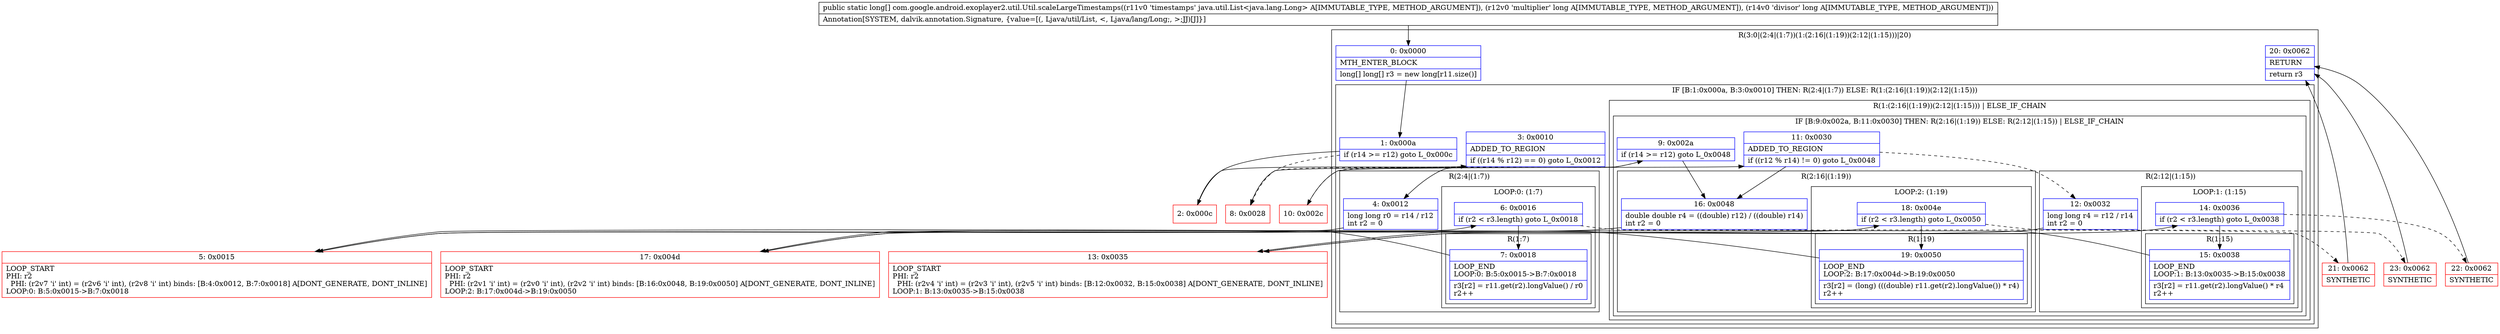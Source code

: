 digraph "CFG forcom.google.android.exoplayer2.util.Util.scaleLargeTimestamps(Ljava\/util\/List;JJ)[J" {
subgraph cluster_Region_1635053494 {
label = "R(3:0|(2:4|(1:7))(1:(2:16|(1:19))(2:12|(1:15)))|20)";
node [shape=record,color=blue];
Node_0 [shape=record,label="{0\:\ 0x0000|MTH_ENTER_BLOCK\l|long[] long[] r3 = new long[r11.size()]\l}"];
subgraph cluster_IfRegion_1789193900 {
label = "IF [B:1:0x000a, B:3:0x0010] THEN: R(2:4|(1:7)) ELSE: R(1:(2:16|(1:19))(2:12|(1:15)))";
node [shape=record,color=blue];
Node_1 [shape=record,label="{1\:\ 0x000a|if (r14 \>= r12) goto L_0x000c\l}"];
Node_3 [shape=record,label="{3\:\ 0x0010|ADDED_TO_REGION\l|if ((r14 % r12) == 0) goto L_0x0012\l}"];
subgraph cluster_Region_16564267 {
label = "R(2:4|(1:7))";
node [shape=record,color=blue];
Node_4 [shape=record,label="{4\:\ 0x0012|long long r0 = r14 \/ r12\lint r2 = 0\l}"];
subgraph cluster_LoopRegion_1065727217 {
label = "LOOP:0: (1:7)";
node [shape=record,color=blue];
Node_6 [shape=record,label="{6\:\ 0x0016|if (r2 \< r3.length) goto L_0x0018\l}"];
subgraph cluster_Region_238129032 {
label = "R(1:7)";
node [shape=record,color=blue];
Node_7 [shape=record,label="{7\:\ 0x0018|LOOP_END\lLOOP:0: B:5:0x0015\-\>B:7:0x0018\l|r3[r2] = r11.get(r2).longValue() \/ r0\lr2++\l}"];
}
}
}
subgraph cluster_Region_1485257403 {
label = "R(1:(2:16|(1:19))(2:12|(1:15))) | ELSE_IF_CHAIN\l";
node [shape=record,color=blue];
subgraph cluster_IfRegion_202006176 {
label = "IF [B:9:0x002a, B:11:0x0030] THEN: R(2:16|(1:19)) ELSE: R(2:12|(1:15)) | ELSE_IF_CHAIN\l";
node [shape=record,color=blue];
Node_9 [shape=record,label="{9\:\ 0x002a|if (r14 \>= r12) goto L_0x0048\l}"];
Node_11 [shape=record,label="{11\:\ 0x0030|ADDED_TO_REGION\l|if ((r12 % r14) != 0) goto L_0x0048\l}"];
subgraph cluster_Region_318742720 {
label = "R(2:16|(1:19))";
node [shape=record,color=blue];
Node_16 [shape=record,label="{16\:\ 0x0048|double double r4 = ((double) r12) \/ ((double) r14)\lint r2 = 0\l}"];
subgraph cluster_LoopRegion_289968980 {
label = "LOOP:2: (1:19)";
node [shape=record,color=blue];
Node_18 [shape=record,label="{18\:\ 0x004e|if (r2 \< r3.length) goto L_0x0050\l}"];
subgraph cluster_Region_1468520340 {
label = "R(1:19)";
node [shape=record,color=blue];
Node_19 [shape=record,label="{19\:\ 0x0050|LOOP_END\lLOOP:2: B:17:0x004d\-\>B:19:0x0050\l|r3[r2] = (long) (((double) r11.get(r2).longValue()) * r4)\lr2++\l}"];
}
}
}
subgraph cluster_Region_2075000444 {
label = "R(2:12|(1:15))";
node [shape=record,color=blue];
Node_12 [shape=record,label="{12\:\ 0x0032|long long r4 = r12 \/ r14\lint r2 = 0\l}"];
subgraph cluster_LoopRegion_1169671081 {
label = "LOOP:1: (1:15)";
node [shape=record,color=blue];
Node_14 [shape=record,label="{14\:\ 0x0036|if (r2 \< r3.length) goto L_0x0038\l}"];
subgraph cluster_Region_1207454040 {
label = "R(1:15)";
node [shape=record,color=blue];
Node_15 [shape=record,label="{15\:\ 0x0038|LOOP_END\lLOOP:1: B:13:0x0035\-\>B:15:0x0038\l|r3[r2] = r11.get(r2).longValue() * r4\lr2++\l}"];
}
}
}
}
}
}
Node_20 [shape=record,label="{20\:\ 0x0062|RETURN\l|return r3\l}"];
}
Node_2 [shape=record,color=red,label="{2\:\ 0x000c}"];
Node_5 [shape=record,color=red,label="{5\:\ 0x0015|LOOP_START\lPHI: r2 \l  PHI: (r2v7 'i' int) = (r2v6 'i' int), (r2v8 'i' int) binds: [B:4:0x0012, B:7:0x0018] A[DONT_GENERATE, DONT_INLINE]\lLOOP:0: B:5:0x0015\-\>B:7:0x0018\l}"];
Node_8 [shape=record,color=red,label="{8\:\ 0x0028}"];
Node_10 [shape=record,color=red,label="{10\:\ 0x002c}"];
Node_13 [shape=record,color=red,label="{13\:\ 0x0035|LOOP_START\lPHI: r2 \l  PHI: (r2v4 'i' int) = (r2v3 'i' int), (r2v5 'i' int) binds: [B:12:0x0032, B:15:0x0038] A[DONT_GENERATE, DONT_INLINE]\lLOOP:1: B:13:0x0035\-\>B:15:0x0038\l}"];
Node_17 [shape=record,color=red,label="{17\:\ 0x004d|LOOP_START\lPHI: r2 \l  PHI: (r2v1 'i' int) = (r2v0 'i' int), (r2v2 'i' int) binds: [B:16:0x0048, B:19:0x0050] A[DONT_GENERATE, DONT_INLINE]\lLOOP:2: B:17:0x004d\-\>B:19:0x0050\l}"];
Node_21 [shape=record,color=red,label="{21\:\ 0x0062|SYNTHETIC\l}"];
Node_22 [shape=record,color=red,label="{22\:\ 0x0062|SYNTHETIC\l}"];
Node_23 [shape=record,color=red,label="{23\:\ 0x0062|SYNTHETIC\l}"];
MethodNode[shape=record,label="{public static long[] com.google.android.exoplayer2.util.Util.scaleLargeTimestamps((r11v0 'timestamps' java.util.List\<java.lang.Long\> A[IMMUTABLE_TYPE, METHOD_ARGUMENT]), (r12v0 'multiplier' long A[IMMUTABLE_TYPE, METHOD_ARGUMENT]), (r14v0 'divisor' long A[IMMUTABLE_TYPE, METHOD_ARGUMENT]))  | Annotation[SYSTEM, dalvik.annotation.Signature, \{value=[(, Ljava\/util\/List, \<, Ljava\/lang\/Long;, \>;JJ)[J]\}]\l}"];
MethodNode -> Node_0;
Node_0 -> Node_1;
Node_1 -> Node_2;
Node_1 -> Node_8[style=dashed];
Node_3 -> Node_4;
Node_3 -> Node_8[style=dashed];
Node_4 -> Node_5;
Node_6 -> Node_7;
Node_6 -> Node_21[style=dashed];
Node_7 -> Node_5;
Node_9 -> Node_10[style=dashed];
Node_9 -> Node_16;
Node_11 -> Node_12[style=dashed];
Node_11 -> Node_16;
Node_16 -> Node_17;
Node_18 -> Node_19;
Node_18 -> Node_23[style=dashed];
Node_19 -> Node_17;
Node_12 -> Node_13;
Node_14 -> Node_15;
Node_14 -> Node_22[style=dashed];
Node_15 -> Node_13;
Node_2 -> Node_3;
Node_5 -> Node_6;
Node_8 -> Node_9;
Node_10 -> Node_11;
Node_13 -> Node_14;
Node_17 -> Node_18;
Node_21 -> Node_20;
Node_22 -> Node_20;
Node_23 -> Node_20;
}

